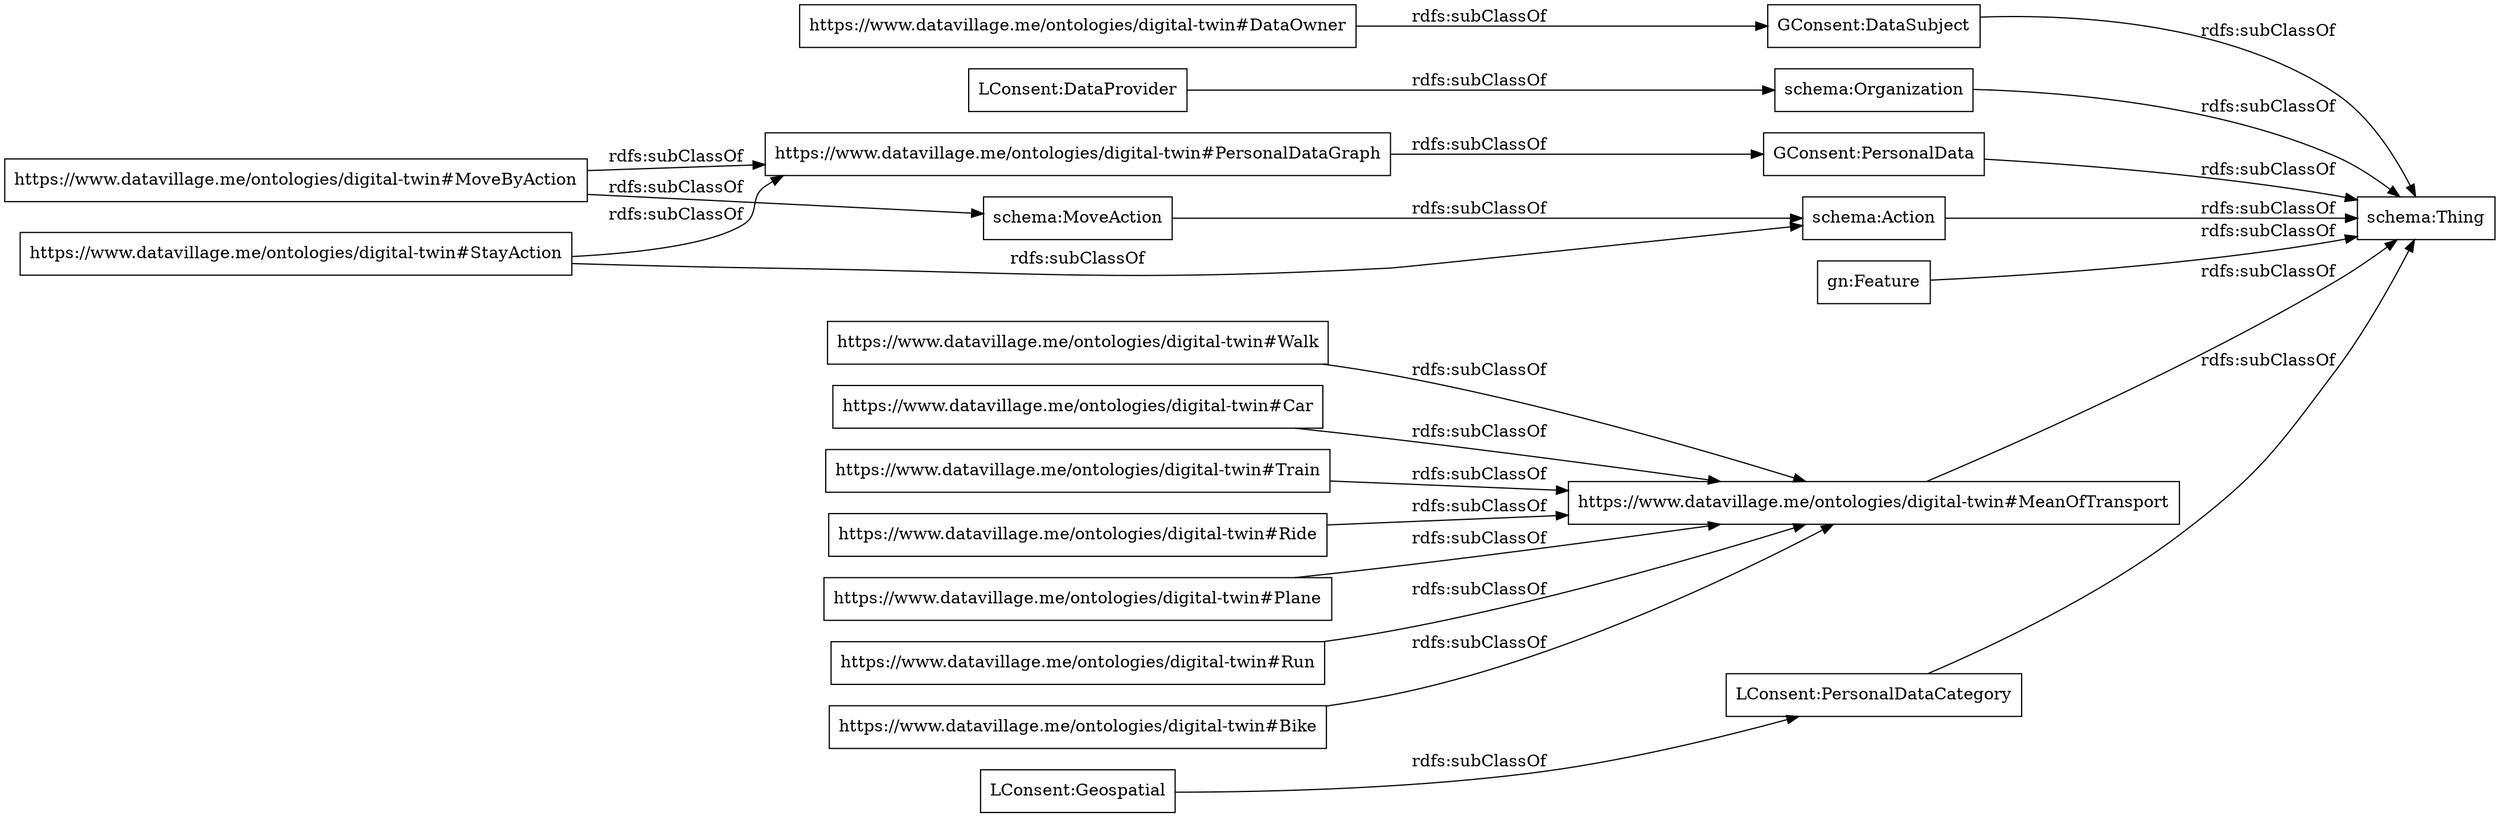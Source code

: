 digraph ar2dtool_diagram { 
rankdir=LR;
size="1000"
node [shape = rectangle, color="black"]; "https://www.datavillage.me/ontologies/digital-twin#StayAction" "GConsent:DataSubject" "https://www.datavillage.me/ontologies/digital-twin#MoveByAction" "https://www.datavillage.me/ontologies/digital-twin#Plane" "https://www.datavillage.me/ontologies/digital-twin#Run" "https://www.datavillage.me/ontologies/digital-twin#Bike" "https://www.datavillage.me/ontologies/digital-twin#Walk" "schema:MoveAction" "schema:Organization" "schema:Action" "LConsent:DataProvider" "https://www.datavillage.me/ontologies/digital-twin#Car" "schema:Thing" "https://www.datavillage.me/ontologies/digital-twin#Train" "https://www.datavillage.me/ontologies/digital-twin#Ride" "GConsent:PersonalData" "gn:Feature" "https://www.datavillage.me/ontologies/digital-twin#MeanOfTransport" "https://www.datavillage.me/ontologies/digital-twin#PersonalDataGraph" "https://www.datavillage.me/ontologies/digital-twin#DataOwner" "LConsent:Geospatial" "LConsent:PersonalDataCategory" ; /*classes style*/
	"https://www.datavillage.me/ontologies/digital-twin#Walk" -> "https://www.datavillage.me/ontologies/digital-twin#MeanOfTransport" [ label = "rdfs:subClassOf" ];
	"LConsent:Geospatial" -> "LConsent:PersonalDataCategory" [ label = "rdfs:subClassOf" ];
	"LConsent:PersonalDataCategory" -> "schema:Thing" [ label = "rdfs:subClassOf" ];
	"gn:Feature" -> "schema:Thing" [ label = "rdfs:subClassOf" ];
	"schema:Action" -> "schema:Thing" [ label = "rdfs:subClassOf" ];
	"https://www.datavillage.me/ontologies/digital-twin#Plane" -> "https://www.datavillage.me/ontologies/digital-twin#MeanOfTransport" [ label = "rdfs:subClassOf" ];
	"https://www.datavillage.me/ontologies/digital-twin#Run" -> "https://www.datavillage.me/ontologies/digital-twin#MeanOfTransport" [ label = "rdfs:subClassOf" ];
	"https://www.datavillage.me/ontologies/digital-twin#DataOwner" -> "GConsent:DataSubject" [ label = "rdfs:subClassOf" ];
	"https://www.datavillage.me/ontologies/digital-twin#Ride" -> "https://www.datavillage.me/ontologies/digital-twin#MeanOfTransport" [ label = "rdfs:subClassOf" ];
	"LConsent:DataProvider" -> "schema:Organization" [ label = "rdfs:subClassOf" ];
	"schema:MoveAction" -> "schema:Action" [ label = "rdfs:subClassOf" ];
	"https://www.datavillage.me/ontologies/digital-twin#MoveByAction" -> "https://www.datavillage.me/ontologies/digital-twin#PersonalDataGraph" [ label = "rdfs:subClassOf" ];
	"https://www.datavillage.me/ontologies/digital-twin#MoveByAction" -> "schema:MoveAction" [ label = "rdfs:subClassOf" ];
	"https://www.datavillage.me/ontologies/digital-twin#StayAction" -> "https://www.datavillage.me/ontologies/digital-twin#PersonalDataGraph" [ label = "rdfs:subClassOf" ];
	"https://www.datavillage.me/ontologies/digital-twin#StayAction" -> "schema:Action" [ label = "rdfs:subClassOf" ];
	"schema:Organization" -> "schema:Thing" [ label = "rdfs:subClassOf" ];
	"https://www.datavillage.me/ontologies/digital-twin#MeanOfTransport" -> "schema:Thing" [ label = "rdfs:subClassOf" ];
	"https://www.datavillage.me/ontologies/digital-twin#PersonalDataGraph" -> "GConsent:PersonalData" [ label = "rdfs:subClassOf" ];
	"https://www.datavillage.me/ontologies/digital-twin#Car" -> "https://www.datavillage.me/ontologies/digital-twin#MeanOfTransport" [ label = "rdfs:subClassOf" ];
	"GConsent:PersonalData" -> "schema:Thing" [ label = "rdfs:subClassOf" ];
	"GConsent:DataSubject" -> "schema:Thing" [ label = "rdfs:subClassOf" ];
	"https://www.datavillage.me/ontologies/digital-twin#Bike" -> "https://www.datavillage.me/ontologies/digital-twin#MeanOfTransport" [ label = "rdfs:subClassOf" ];
	"https://www.datavillage.me/ontologies/digital-twin#Train" -> "https://www.datavillage.me/ontologies/digital-twin#MeanOfTransport" [ label = "rdfs:subClassOf" ];

}
